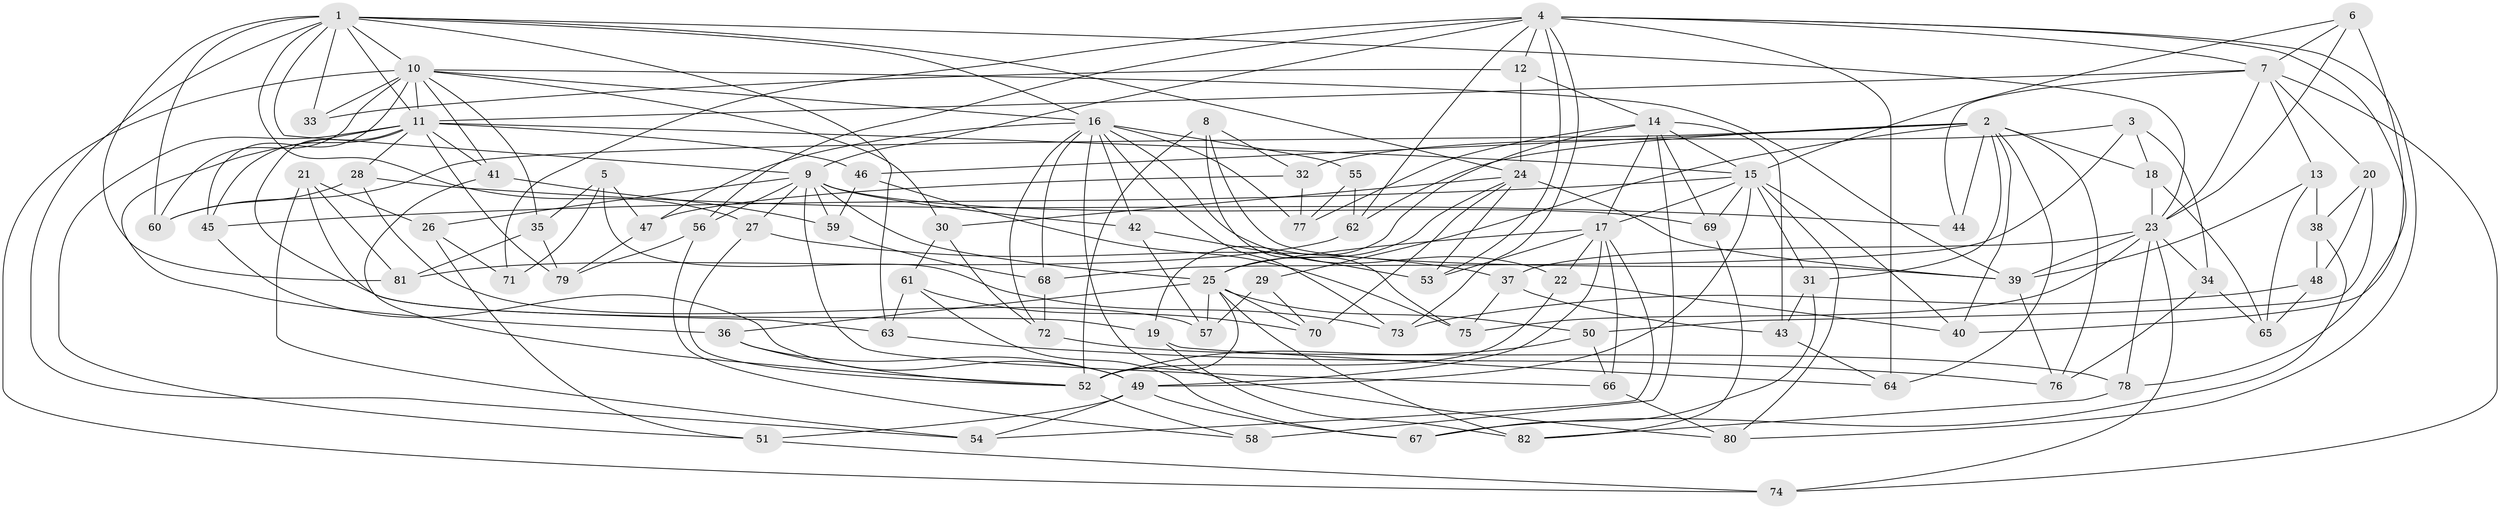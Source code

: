 // original degree distribution, {4: 1.0}
// Generated by graph-tools (version 1.1) at 2025/54/03/04/25 22:54:07]
// undirected, 82 vertices, 206 edges
graph export_dot {
  node [color=gray90,style=filled];
  1;
  2;
  3;
  4;
  5;
  6;
  7;
  8;
  9;
  10;
  11;
  12;
  13;
  14;
  15;
  16;
  17;
  18;
  19;
  20;
  21;
  22;
  23;
  24;
  25;
  26;
  27;
  28;
  29;
  30;
  31;
  32;
  33;
  34;
  35;
  36;
  37;
  38;
  39;
  40;
  41;
  42;
  43;
  44;
  45;
  46;
  47;
  48;
  49;
  50;
  51;
  52;
  53;
  54;
  55;
  56;
  57;
  58;
  59;
  60;
  61;
  62;
  63;
  64;
  65;
  66;
  67;
  68;
  69;
  70;
  71;
  72;
  73;
  74;
  75;
  76;
  77;
  78;
  79;
  80;
  81;
  82;
  1 -- 9 [weight=1.0];
  1 -- 10 [weight=1.0];
  1 -- 11 [weight=1.0];
  1 -- 16 [weight=1.0];
  1 -- 23 [weight=1.0];
  1 -- 24 [weight=1.0];
  1 -- 27 [weight=1.0];
  1 -- 33 [weight=1.0];
  1 -- 54 [weight=1.0];
  1 -- 60 [weight=1.0];
  1 -- 63 [weight=1.0];
  1 -- 81 [weight=1.0];
  2 -- 18 [weight=1.0];
  2 -- 29 [weight=2.0];
  2 -- 31 [weight=1.0];
  2 -- 40 [weight=1.0];
  2 -- 44 [weight=2.0];
  2 -- 46 [weight=1.0];
  2 -- 60 [weight=1.0];
  2 -- 62 [weight=1.0];
  2 -- 64 [weight=1.0];
  2 -- 76 [weight=1.0];
  3 -- 18 [weight=1.0];
  3 -- 32 [weight=1.0];
  3 -- 34 [weight=1.0];
  3 -- 68 [weight=1.0];
  4 -- 7 [weight=1.0];
  4 -- 9 [weight=1.0];
  4 -- 12 [weight=1.0];
  4 -- 53 [weight=1.0];
  4 -- 56 [weight=1.0];
  4 -- 62 [weight=1.0];
  4 -- 64 [weight=1.0];
  4 -- 71 [weight=2.0];
  4 -- 73 [weight=1.0];
  4 -- 78 [weight=1.0];
  4 -- 80 [weight=1.0];
  5 -- 35 [weight=1.0];
  5 -- 47 [weight=1.0];
  5 -- 71 [weight=1.0];
  5 -- 73 [weight=1.0];
  6 -- 7 [weight=1.0];
  6 -- 15 [weight=1.0];
  6 -- 23 [weight=1.0];
  6 -- 40 [weight=1.0];
  7 -- 11 [weight=1.0];
  7 -- 13 [weight=1.0];
  7 -- 20 [weight=1.0];
  7 -- 23 [weight=1.0];
  7 -- 44 [weight=1.0];
  7 -- 74 [weight=1.0];
  8 -- 32 [weight=1.0];
  8 -- 39 [weight=1.0];
  8 -- 52 [weight=1.0];
  8 -- 75 [weight=1.0];
  9 -- 25 [weight=1.0];
  9 -- 26 [weight=1.0];
  9 -- 27 [weight=1.0];
  9 -- 42 [weight=1.0];
  9 -- 56 [weight=1.0];
  9 -- 59 [weight=1.0];
  9 -- 66 [weight=1.0];
  9 -- 69 [weight=1.0];
  10 -- 11 [weight=1.0];
  10 -- 16 [weight=1.0];
  10 -- 30 [weight=1.0];
  10 -- 33 [weight=2.0];
  10 -- 35 [weight=1.0];
  10 -- 39 [weight=1.0];
  10 -- 41 [weight=1.0];
  10 -- 45 [weight=1.0];
  10 -- 60 [weight=1.0];
  10 -- 74 [weight=1.0];
  11 -- 15 [weight=1.0];
  11 -- 19 [weight=1.0];
  11 -- 28 [weight=1.0];
  11 -- 36 [weight=1.0];
  11 -- 41 [weight=1.0];
  11 -- 45 [weight=1.0];
  11 -- 46 [weight=1.0];
  11 -- 51 [weight=1.0];
  11 -- 79 [weight=1.0];
  12 -- 14 [weight=1.0];
  12 -- 24 [weight=1.0];
  12 -- 33 [weight=1.0];
  13 -- 38 [weight=1.0];
  13 -- 39 [weight=1.0];
  13 -- 65 [weight=1.0];
  14 -- 15 [weight=2.0];
  14 -- 17 [weight=1.0];
  14 -- 19 [weight=1.0];
  14 -- 43 [weight=1.0];
  14 -- 58 [weight=2.0];
  14 -- 69 [weight=1.0];
  14 -- 77 [weight=1.0];
  15 -- 17 [weight=1.0];
  15 -- 31 [weight=1.0];
  15 -- 40 [weight=1.0];
  15 -- 45 [weight=1.0];
  15 -- 49 [weight=2.0];
  15 -- 69 [weight=1.0];
  15 -- 80 [weight=1.0];
  16 -- 22 [weight=1.0];
  16 -- 42 [weight=1.0];
  16 -- 47 [weight=1.0];
  16 -- 55 [weight=2.0];
  16 -- 68 [weight=1.0];
  16 -- 72 [weight=1.0];
  16 -- 73 [weight=1.0];
  16 -- 77 [weight=1.0];
  16 -- 80 [weight=1.0];
  17 -- 22 [weight=1.0];
  17 -- 25 [weight=1.0];
  17 -- 49 [weight=1.0];
  17 -- 53 [weight=1.0];
  17 -- 54 [weight=1.0];
  17 -- 66 [weight=1.0];
  18 -- 23 [weight=1.0];
  18 -- 65 [weight=1.0];
  19 -- 64 [weight=1.0];
  19 -- 82 [weight=1.0];
  20 -- 38 [weight=1.0];
  20 -- 48 [weight=1.0];
  20 -- 50 [weight=1.0];
  21 -- 26 [weight=1.0];
  21 -- 54 [weight=1.0];
  21 -- 63 [weight=1.0];
  21 -- 81 [weight=1.0];
  22 -- 40 [weight=1.0];
  22 -- 52 [weight=1.0];
  23 -- 34 [weight=1.0];
  23 -- 37 [weight=1.0];
  23 -- 39 [weight=1.0];
  23 -- 74 [weight=1.0];
  23 -- 75 [weight=1.0];
  23 -- 78 [weight=1.0];
  24 -- 25 [weight=2.0];
  24 -- 30 [weight=1.0];
  24 -- 39 [weight=1.0];
  24 -- 53 [weight=1.0];
  24 -- 70 [weight=1.0];
  25 -- 36 [weight=1.0];
  25 -- 50 [weight=1.0];
  25 -- 52 [weight=3.0];
  25 -- 57 [weight=1.0];
  25 -- 70 [weight=1.0];
  25 -- 82 [weight=1.0];
  26 -- 51 [weight=1.0];
  26 -- 71 [weight=1.0];
  27 -- 37 [weight=1.0];
  27 -- 52 [weight=1.0];
  28 -- 44 [weight=1.0];
  28 -- 57 [weight=1.0];
  28 -- 60 [weight=1.0];
  29 -- 57 [weight=1.0];
  29 -- 70 [weight=1.0];
  30 -- 61 [weight=1.0];
  30 -- 72 [weight=1.0];
  31 -- 43 [weight=1.0];
  31 -- 67 [weight=1.0];
  32 -- 47 [weight=1.0];
  32 -- 77 [weight=1.0];
  34 -- 65 [weight=1.0];
  34 -- 76 [weight=1.0];
  35 -- 79 [weight=1.0];
  35 -- 81 [weight=1.0];
  36 -- 49 [weight=1.0];
  36 -- 52 [weight=1.0];
  37 -- 43 [weight=1.0];
  37 -- 75 [weight=1.0];
  38 -- 48 [weight=1.0];
  38 -- 67 [weight=1.0];
  39 -- 76 [weight=1.0];
  41 -- 52 [weight=1.0];
  41 -- 59 [weight=1.0];
  42 -- 53 [weight=1.0];
  42 -- 57 [weight=1.0];
  43 -- 64 [weight=1.0];
  45 -- 49 [weight=1.0];
  46 -- 59 [weight=1.0];
  46 -- 75 [weight=1.0];
  47 -- 79 [weight=1.0];
  48 -- 65 [weight=1.0];
  48 -- 73 [weight=1.0];
  49 -- 51 [weight=1.0];
  49 -- 54 [weight=1.0];
  49 -- 67 [weight=1.0];
  50 -- 52 [weight=1.0];
  50 -- 66 [weight=1.0];
  51 -- 74 [weight=1.0];
  52 -- 58 [weight=1.0];
  55 -- 62 [weight=1.0];
  55 -- 77 [weight=1.0];
  56 -- 58 [weight=1.0];
  56 -- 79 [weight=1.0];
  59 -- 68 [weight=1.0];
  61 -- 63 [weight=1.0];
  61 -- 67 [weight=1.0];
  61 -- 70 [weight=1.0];
  62 -- 81 [weight=1.0];
  63 -- 76 [weight=1.0];
  66 -- 80 [weight=1.0];
  68 -- 72 [weight=1.0];
  69 -- 82 [weight=1.0];
  72 -- 78 [weight=1.0];
  78 -- 82 [weight=1.0];
}
